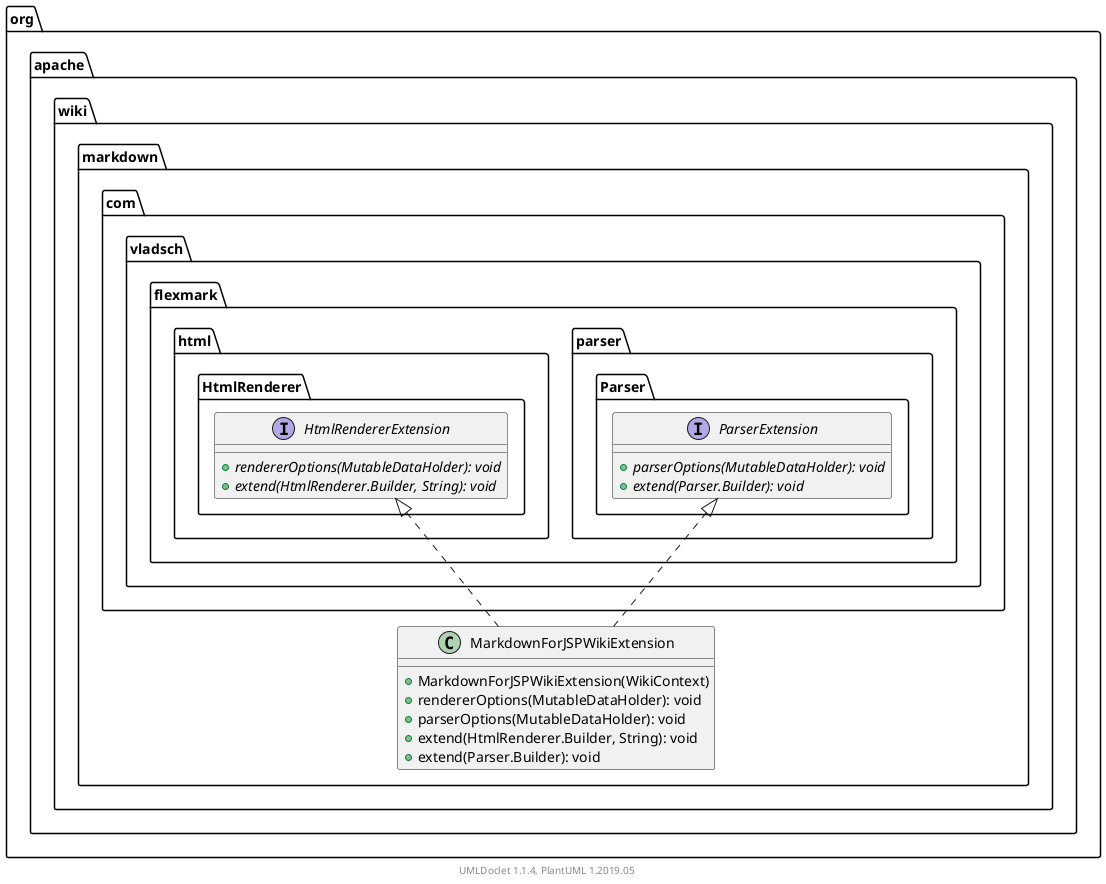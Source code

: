 @startuml

    namespace org.apache.wiki.markdown {

        class MarkdownForJSPWikiExtension [[MarkdownForJSPWikiExtension.html]] {
            +MarkdownForJSPWikiExtension(WikiContext)
            +rendererOptions(MutableDataHolder): void
            +parserOptions(MutableDataHolder): void
            +extend(HtmlRenderer.Builder, String): void
            +extend(Parser.Builder): void
        }

        interface com.vladsch.flexmark.parser.Parser.ParserExtension {
            {abstract} +parserOptions(MutableDataHolder): void
            {abstract} +extend(Parser.Builder): void
        }
        com.vladsch.flexmark.parser.Parser.ParserExtension <|.. MarkdownForJSPWikiExtension

        interface com.vladsch.flexmark.html.HtmlRenderer.HtmlRendererExtension {
            {abstract} +rendererOptions(MutableDataHolder): void
            {abstract} +extend(HtmlRenderer.Builder, String): void
        }
        com.vladsch.flexmark.html.HtmlRenderer.HtmlRendererExtension <|.. MarkdownForJSPWikiExtension

    }


    center footer UMLDoclet 1.1.4, PlantUML 1.2019.05
@enduml
